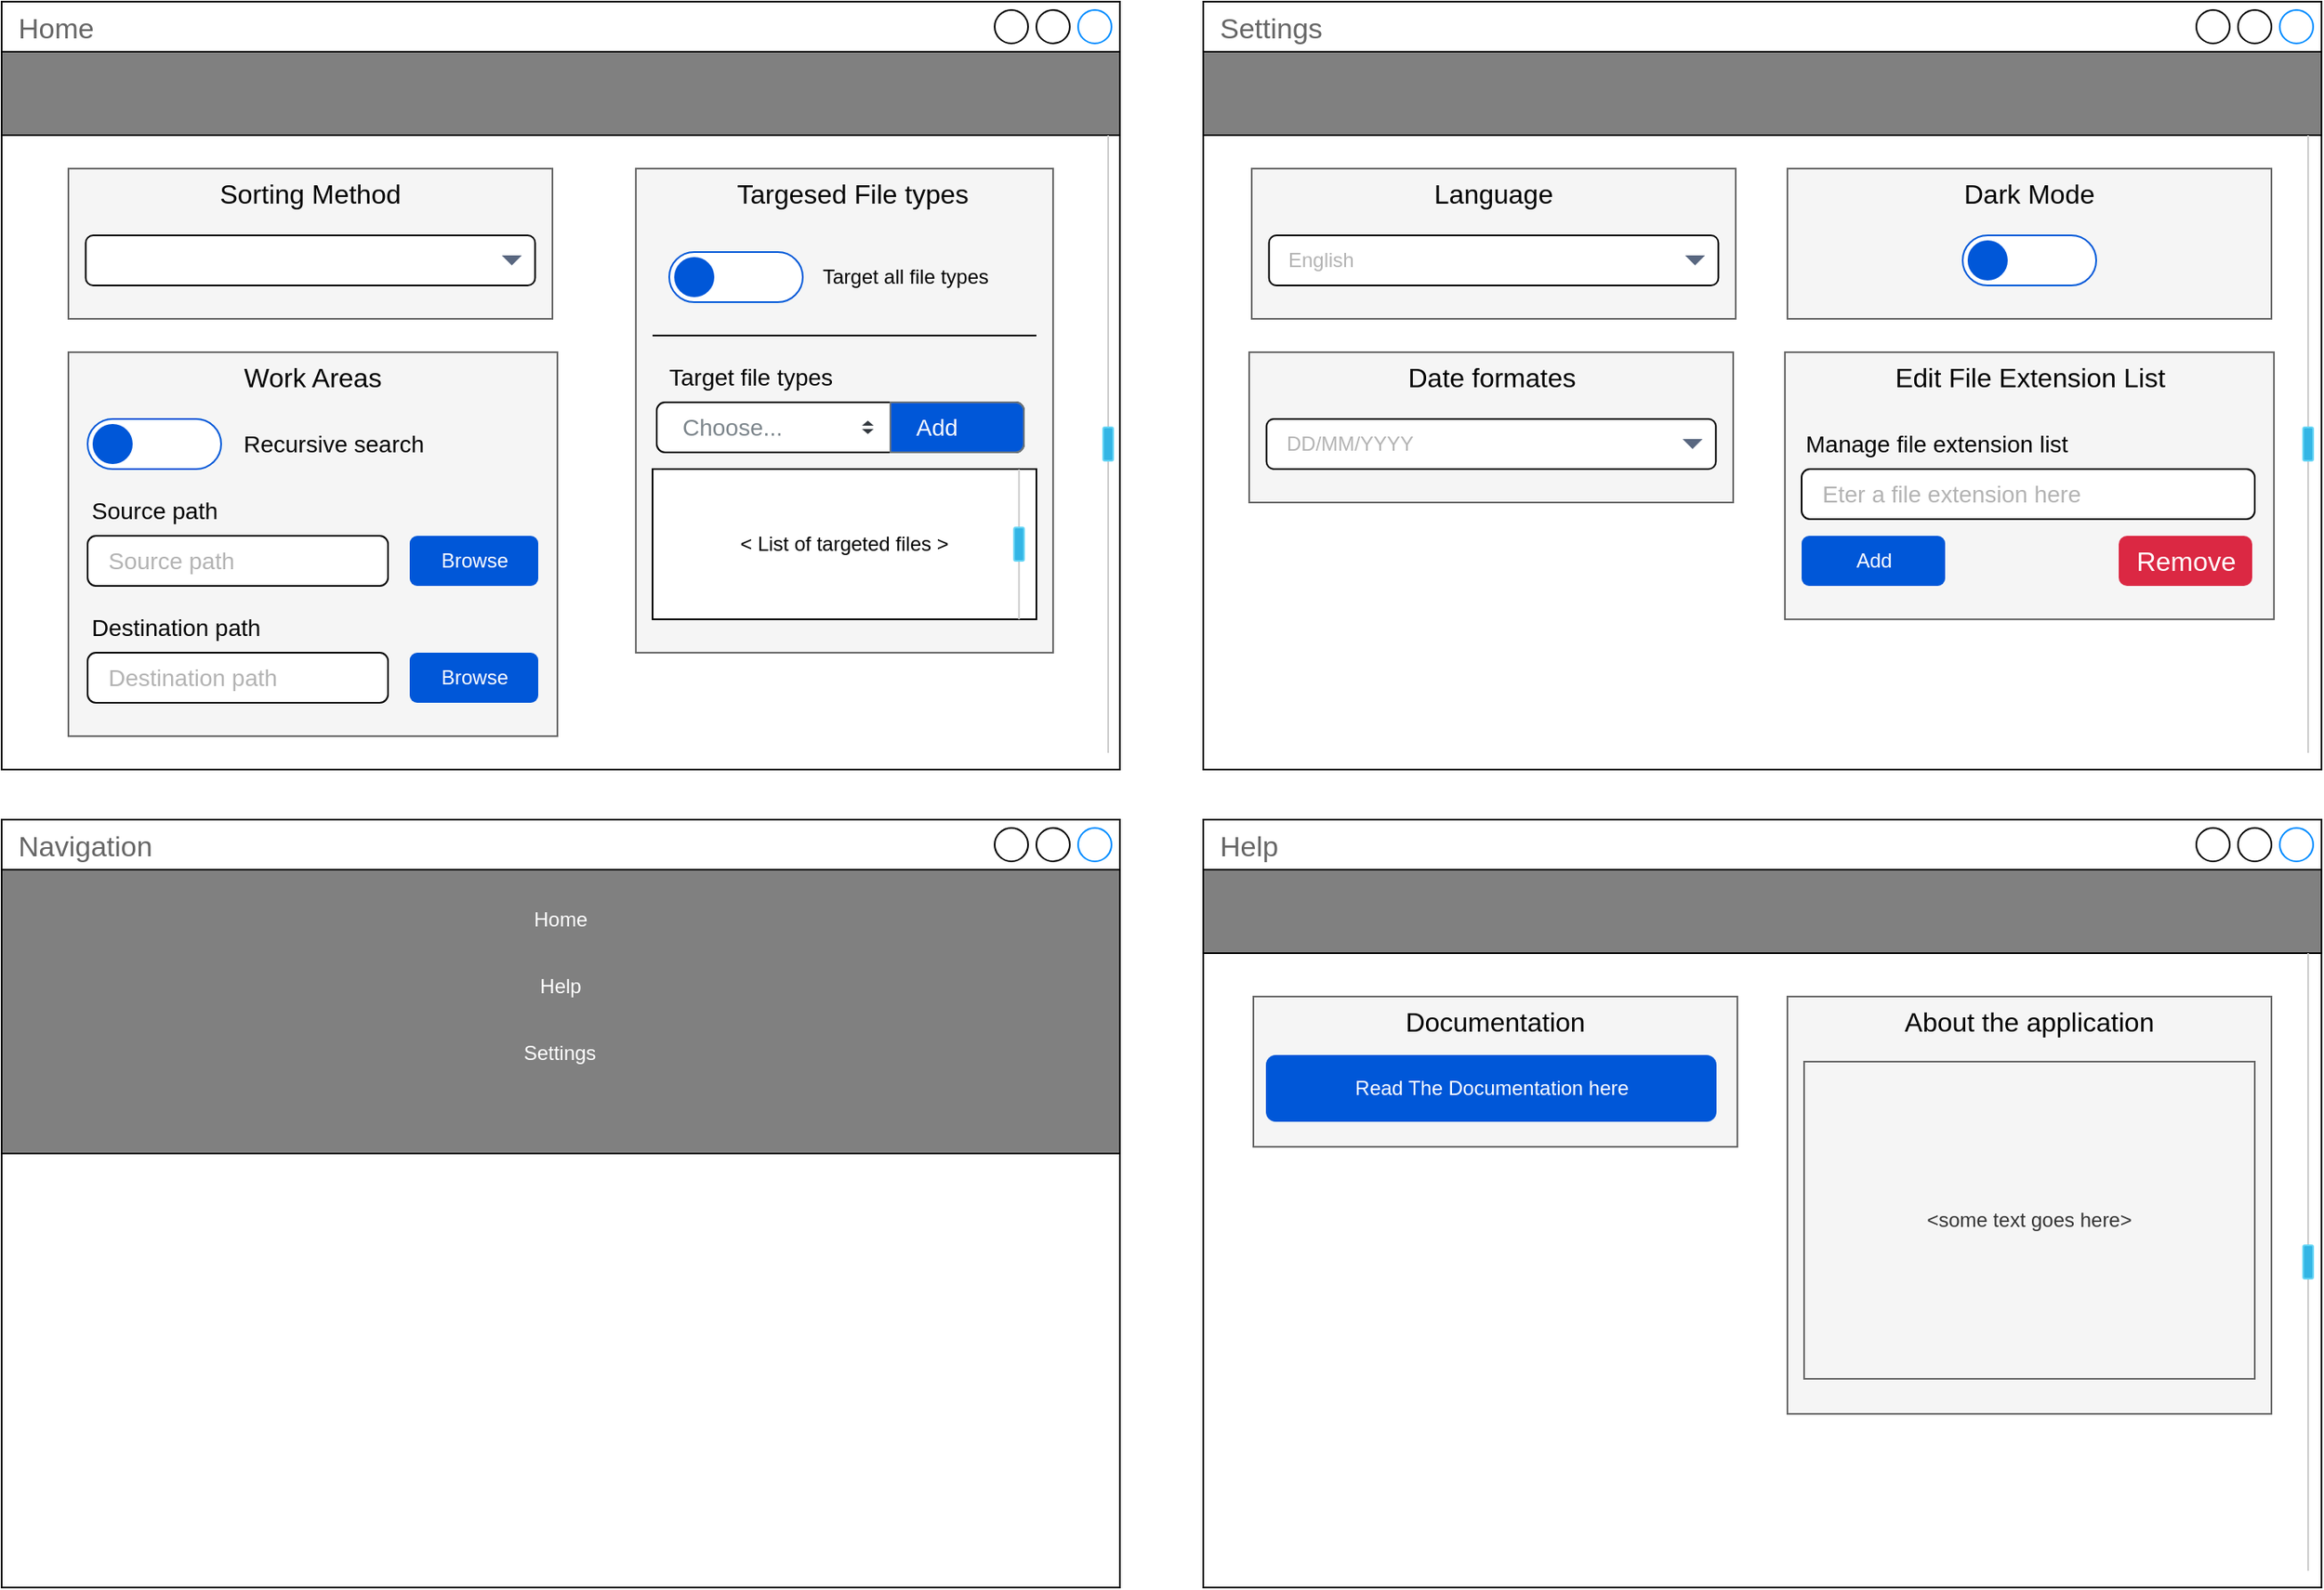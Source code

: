 <mxfile version="21.6.6" type="device">
  <diagram name="Side-1" id="iK7WVYWB_8hDg1n6MDxx">
    <mxGraphModel dx="2100" dy="954" grid="1" gridSize="10" guides="1" tooltips="1" connect="1" arrows="1" fold="1" page="1" pageScale="1" pageWidth="827" pageHeight="1169" math="0" shadow="0">
      <root>
        <mxCell id="0" />
        <mxCell id="1" parent="0" />
        <mxCell id="2r5bWUdKBcwaZxdGV_BO-7" value="Help" style="strokeWidth=1;shadow=0;dashed=0;align=center;html=1;shape=mxgraph.mockup.containers.window;align=left;verticalAlign=top;spacingLeft=8;strokeColor2=#008cff;strokeColor3=#c4c4c4;fontColor=#666666;mainText=;fontSize=17;labelBackgroundColor=none;whiteSpace=wrap;" vertex="1" parent="1">
          <mxGeometry x="750" y="510" width="670" height="460" as="geometry" />
        </mxCell>
        <mxCell id="2r5bWUdKBcwaZxdGV_BO-73" value="" style="rounded=0;whiteSpace=wrap;html=1;fillColor=#f5f5f5;fontColor=#333333;strokeColor=#666666;" vertex="1" parent="1">
          <mxGeometry x="780" y="616" width="290" height="90" as="geometry" />
        </mxCell>
        <mxCell id="ZluXWlCflTEZ4AaCU_h1-113" value="Home" style="strokeWidth=1;shadow=0;dashed=0;align=center;html=1;shape=mxgraph.mockup.containers.window;align=left;verticalAlign=top;spacingLeft=8;strokeColor2=#008cff;strokeColor3=#c4c4c4;fontColor=#666666;mainText=;fontSize=17;labelBackgroundColor=none;whiteSpace=wrap;" parent="1" vertex="1">
          <mxGeometry x="30" y="20" width="670" height="460" as="geometry" />
        </mxCell>
        <mxCell id="ZluXWlCflTEZ4AaCU_h1-133" value="" style="rounded=0;whiteSpace=wrap;html=1;fillColor=#808080;" parent="1" vertex="1">
          <mxGeometry x="30" y="50" width="670" height="50" as="geometry" />
        </mxCell>
        <mxCell id="ZluXWlCflTEZ4AaCU_h1-128" value="" style="group" parent="1" vertex="1" connectable="0">
          <mxGeometry x="70" y="230" width="293" height="230" as="geometry" />
        </mxCell>
        <mxCell id="ZluXWlCflTEZ4AaCU_h1-107" value="" style="rounded=0;whiteSpace=wrap;html=1;fillColor=#f5f5f5;fontColor=#333333;strokeColor=#666666;" parent="ZluXWlCflTEZ4AaCU_h1-128" vertex="1">
          <mxGeometry width="293" height="230" as="geometry" />
        </mxCell>
        <mxCell id="ZluXWlCflTEZ4AaCU_h1-109" value="&lt;font color=&quot;#b3b3b3&quot;&gt;Source path&lt;/font&gt;" style="html=1;shadow=0;dashed=0;shape=mxgraph.bootstrap.rrect;rSize=5;strokeWidth=1;whiteSpace=wrap;align=left;verticalAlign=middle;spacingLeft=10;fontSize=14;" parent="ZluXWlCflTEZ4AaCU_h1-128" vertex="1">
          <mxGeometry x="11.5" y="110" width="180" height="30" as="geometry" />
        </mxCell>
        <mxCell id="ZluXWlCflTEZ4AaCU_h1-110" value="&lt;font color=&quot;#b3b3b3&quot;&gt;Destination path&lt;/font&gt;" style="html=1;shadow=0;dashed=0;shape=mxgraph.bootstrap.rrect;rSize=5;strokeWidth=1;whiteSpace=wrap;align=left;verticalAlign=middle;spacingLeft=10;fontSize=14;" parent="ZluXWlCflTEZ4AaCU_h1-128" vertex="1">
          <mxGeometry x="11.5" y="180" width="180" height="30" as="geometry" />
        </mxCell>
        <mxCell id="ZluXWlCflTEZ4AaCU_h1-111" value="&lt;font style=&quot;font-size: 14px;&quot;&gt;Source path&lt;/font&gt;" style="text;html=1;strokeColor=none;fillColor=none;align=left;verticalAlign=middle;whiteSpace=wrap;rounded=0;" parent="ZluXWlCflTEZ4AaCU_h1-128" vertex="1">
          <mxGeometry x="11.5" y="80" width="271.5" height="30" as="geometry" />
        </mxCell>
        <mxCell id="ZluXWlCflTEZ4AaCU_h1-112" value="&lt;font style=&quot;font-size: 14px;&quot;&gt;Destination path&lt;/font&gt;" style="text;html=1;strokeColor=none;fillColor=none;align=left;verticalAlign=middle;whiteSpace=wrap;rounded=0;" parent="ZluXWlCflTEZ4AaCU_h1-128" vertex="1">
          <mxGeometry x="11.5" y="150" width="271.5" height="30" as="geometry" />
        </mxCell>
        <mxCell id="ZluXWlCflTEZ4AaCU_h1-121" value="Browse" style="rounded=1;fillColor=#0057D8;strokeColor=none;html=1;whiteSpace=wrap;fontColor=#ffffff;align=center;verticalAlign=middle;fontStyle=0;fontSize=12;sketch=0;" parent="ZluXWlCflTEZ4AaCU_h1-128" vertex="1">
          <mxGeometry x="204.5" y="110" width="77" height="30" as="geometry" />
        </mxCell>
        <mxCell id="ZluXWlCflTEZ4AaCU_h1-122" value="Browse" style="rounded=1;fillColor=#0057D8;strokeColor=none;html=1;whiteSpace=wrap;fontColor=#ffffff;align=center;verticalAlign=middle;fontStyle=0;fontSize=12;sketch=0;" parent="ZluXWlCflTEZ4AaCU_h1-128" vertex="1">
          <mxGeometry x="204.5" y="180" width="77" height="30" as="geometry" />
        </mxCell>
        <mxCell id="ZluXWlCflTEZ4AaCU_h1-125" value="&lt;font style=&quot;font-size: 16px;&quot;&gt;Work Areas&lt;/font&gt;" style="text;html=1;strokeColor=none;fillColor=none;align=center;verticalAlign=middle;whiteSpace=wrap;rounded=0;" parent="ZluXWlCflTEZ4AaCU_h1-128" vertex="1">
          <mxGeometry width="293" height="30" as="geometry" />
        </mxCell>
        <mxCell id="ZluXWlCflTEZ4AaCU_h1-126" value="&amp;nbsp; &amp;nbsp; &amp;nbsp; &amp;nbsp; &amp;nbsp;&amp;nbsp;" style="html=1;shadow=0;dashed=0;shape=mxgraph.bootstrap.switch;strokeColor=#0057d8;strokeWidth=1;fillColor=#ffffff;fontColor=#212529;onStrokeColor=#ffffff;onFillColor=#0085FC;align=left;verticalAlign=middle;spacingLeft=10;labelPosition=right;verticalLabelPosition=middle;buttonState=0;sketch=0;" parent="ZluXWlCflTEZ4AaCU_h1-128" vertex="1">
          <mxGeometry x="11.5" y="40" width="80" height="30" as="geometry" />
        </mxCell>
        <mxCell id="ZluXWlCflTEZ4AaCU_h1-127" value="&lt;font style=&quot;font-size: 14px;&quot;&gt;Recursive search&lt;/font&gt;" style="text;html=1;strokeColor=none;fillColor=none;align=left;verticalAlign=middle;whiteSpace=wrap;rounded=0;" parent="ZluXWlCflTEZ4AaCU_h1-128" vertex="1">
          <mxGeometry x="103" y="40" width="180" height="30" as="geometry" />
        </mxCell>
        <mxCell id="ZluXWlCflTEZ4AaCU_h1-20" value="" style="shape=image;html=1;verticalAlign=top;verticalLabelPosition=bottom;labelBackgroundColor=#ffffff;imageAspect=0;aspect=fixed;image=https://cdn3.iconfinder.com/data/icons/minimalisticons/28/burger-menu-1-128.png;fontColor=default;labelBorderColor=none;" parent="1" vertex="1">
          <mxGeometry x="40" y="60" width="30" height="30" as="geometry" />
        </mxCell>
        <mxCell id="ZluXWlCflTEZ4AaCU_h1-137" value="" style="group" parent="1" vertex="1" connectable="0">
          <mxGeometry x="70" y="120" width="290" height="90" as="geometry" />
        </mxCell>
        <mxCell id="ZluXWlCflTEZ4AaCU_h1-105" value="" style="rounded=0;whiteSpace=wrap;html=1;fillColor=#f5f5f5;fontColor=#333333;strokeColor=#666666;" parent="ZluXWlCflTEZ4AaCU_h1-137" vertex="1">
          <mxGeometry width="290" height="90" as="geometry" />
        </mxCell>
        <mxCell id="ZluXWlCflTEZ4AaCU_h1-123" value="&lt;font style=&quot;font-size: 16px;&quot;&gt;Sorting Method&lt;/font&gt;" style="text;html=1;strokeColor=none;fillColor=none;align=center;verticalAlign=middle;whiteSpace=wrap;rounded=0;" parent="ZluXWlCflTEZ4AaCU_h1-137" vertex="1">
          <mxGeometry width="290" height="30" as="geometry" />
        </mxCell>
        <mxCell id="ZluXWlCflTEZ4AaCU_h1-55" value="" style="rounded=1;html=1;whiteSpace=wrap;align=left;fontSize=12;spacingLeft=10;sketch=0;" parent="ZluXWlCflTEZ4AaCU_h1-137" vertex="1">
          <mxGeometry x="10.357" y="40" width="269.286" height="30" as="geometry" />
        </mxCell>
        <mxCell id="ZluXWlCflTEZ4AaCU_h1-56" value="" style="shape=triangle;direction=south;fillColor=#596780;strokeColor=none;html=1;sketch=0;" parent="ZluXWlCflTEZ4AaCU_h1-55" vertex="1">
          <mxGeometry x="1" y="0.5" width="12" height="6" relative="1" as="geometry">
            <mxPoint x="-20" y="-3" as="offset" />
          </mxGeometry>
        </mxCell>
        <mxCell id="ZluXWlCflTEZ4AaCU_h1-131" value="Navigation" style="strokeWidth=1;shadow=0;dashed=0;align=center;html=1;shape=mxgraph.mockup.containers.window;align=left;verticalAlign=top;spacingLeft=8;strokeColor2=#008cff;strokeColor3=#c4c4c4;fontColor=#666666;mainText=;fontSize=17;labelBackgroundColor=none;whiteSpace=wrap;" parent="1" vertex="1">
          <mxGeometry x="30" y="510" width="670" height="460" as="geometry" />
        </mxCell>
        <mxCell id="ZluXWlCflTEZ4AaCU_h1-138" value="" style="rounded=0;whiteSpace=wrap;html=1;fillColor=#808080;" parent="1" vertex="1">
          <mxGeometry x="30" y="540" width="670" height="170" as="geometry" />
        </mxCell>
        <mxCell id="ZluXWlCflTEZ4AaCU_h1-132" value="" style="shape=image;html=1;verticalAlign=top;verticalLabelPosition=bottom;labelBackgroundColor=#ffffff;imageAspect=0;aspect=fixed;image=https://cdn3.iconfinder.com/data/icons/minimalisticons/28/burger-menu-1-128.png" parent="1" vertex="1">
          <mxGeometry x="50" y="670" width="30" height="30" as="geometry" />
        </mxCell>
        <mxCell id="ZluXWlCflTEZ4AaCU_h1-142" value="&lt;font color=&quot;#ffffff&quot;&gt;Home&lt;/font&gt;" style="rounded=0;whiteSpace=wrap;html=1;strokeColor=none;fillColor=none;" parent="1" vertex="1">
          <mxGeometry x="30" y="550" width="670" height="40" as="geometry" />
        </mxCell>
        <mxCell id="ZluXWlCflTEZ4AaCU_h1-143" value="&lt;font color=&quot;#ffffff&quot;&gt;Help&lt;/font&gt;" style="rounded=0;whiteSpace=wrap;html=1;strokeColor=none;fillColor=none;" parent="1" vertex="1">
          <mxGeometry x="30" y="590" width="670" height="40" as="geometry" />
        </mxCell>
        <mxCell id="ZluXWlCflTEZ4AaCU_h1-144" value="Settings" style="strokeWidth=1;shadow=0;dashed=0;align=center;html=1;shape=mxgraph.mockup.containers.window;align=left;verticalAlign=top;spacingLeft=8;strokeColor2=#008cff;strokeColor3=#c4c4c4;fontColor=#666666;mainText=;fontSize=17;labelBackgroundColor=none;whiteSpace=wrap;" parent="1" vertex="1">
          <mxGeometry x="750" y="20" width="670" height="460" as="geometry" />
        </mxCell>
        <mxCell id="ZluXWlCflTEZ4AaCU_h1-145" value="" style="rounded=0;whiteSpace=wrap;html=1;fillColor=#808080;" parent="1" vertex="1">
          <mxGeometry x="750" y="50" width="670" height="50" as="geometry" />
        </mxCell>
        <mxCell id="ZluXWlCflTEZ4AaCU_h1-171" value="" style="shape=image;html=1;verticalAlign=top;verticalLabelPosition=bottom;labelBackgroundColor=#ffffff;imageAspect=0;aspect=fixed;image=https://cdn3.iconfinder.com/data/icons/minimalisticons/28/burger-menu-1-128.png;fontColor=default;labelBorderColor=none;" parent="1" vertex="1">
          <mxGeometry x="760" y="60" width="30" height="30" as="geometry" />
        </mxCell>
        <mxCell id="ZluXWlCflTEZ4AaCU_h1-177" value="" style="verticalLabelPosition=bottom;verticalAlign=top;html=1;shadow=0;dashed=0;strokeWidth=1;shape=mxgraph.android.quickscroll3;dy=0.5;fillColor=#33b5e5;strokeColor=#66D5F5;" parent="1" vertex="1">
          <mxGeometry x="1409" y="100" width="6" height="370" as="geometry" />
        </mxCell>
        <mxCell id="ZluXWlCflTEZ4AaCU_h1-178" value="" style="group" parent="1" vertex="1" connectable="0">
          <mxGeometry x="779" y="120" width="290" height="90" as="geometry" />
        </mxCell>
        <mxCell id="ZluXWlCflTEZ4AaCU_h1-179" value="" style="rounded=0;whiteSpace=wrap;html=1;fillColor=#f5f5f5;fontColor=#333333;strokeColor=#666666;" parent="ZluXWlCflTEZ4AaCU_h1-178" vertex="1">
          <mxGeometry width="290" height="90" as="geometry" />
        </mxCell>
        <mxCell id="ZluXWlCflTEZ4AaCU_h1-180" value="&lt;font style=&quot;font-size: 16px;&quot;&gt;Language&lt;/font&gt;" style="text;html=1;strokeColor=none;fillColor=none;align=center;verticalAlign=middle;whiteSpace=wrap;rounded=0;" parent="ZluXWlCflTEZ4AaCU_h1-178" vertex="1">
          <mxGeometry width="290" height="30" as="geometry" />
        </mxCell>
        <mxCell id="ZluXWlCflTEZ4AaCU_h1-181" value="&lt;font color=&quot;#b3b3b3&quot;&gt;English&lt;/font&gt;" style="rounded=1;html=1;whiteSpace=wrap;align=left;fontSize=12;spacingLeft=10;sketch=0;" parent="ZluXWlCflTEZ4AaCU_h1-178" vertex="1">
          <mxGeometry x="10.357" y="40" width="269.286" height="30" as="geometry" />
        </mxCell>
        <mxCell id="ZluXWlCflTEZ4AaCU_h1-182" value="" style="shape=triangle;direction=south;fillColor=#596780;strokeColor=none;html=1;sketch=0;" parent="ZluXWlCflTEZ4AaCU_h1-181" vertex="1">
          <mxGeometry x="1" y="0.5" width="12" height="6" relative="1" as="geometry">
            <mxPoint x="-20" y="-3" as="offset" />
          </mxGeometry>
        </mxCell>
        <mxCell id="ZluXWlCflTEZ4AaCU_h1-196" value="" style="group" parent="1" vertex="1" connectable="0">
          <mxGeometry x="1098.5" y="230" width="293" height="160" as="geometry" />
        </mxCell>
        <mxCell id="ZluXWlCflTEZ4AaCU_h1-184" value="" style="rounded=0;whiteSpace=wrap;html=1;fillColor=#f5f5f5;fontColor=#333333;strokeColor=#666666;" parent="ZluXWlCflTEZ4AaCU_h1-196" vertex="1">
          <mxGeometry width="293" height="160" as="geometry" />
        </mxCell>
        <mxCell id="ZluXWlCflTEZ4AaCU_h1-185" value="&lt;font color=&quot;#b3b3b3&quot;&gt;Eter a file extension here&lt;/font&gt;" style="html=1;shadow=0;dashed=0;shape=mxgraph.bootstrap.rrect;rSize=5;strokeWidth=1;whiteSpace=wrap;align=left;verticalAlign=middle;spacingLeft=10;fontSize=14;" parent="ZluXWlCflTEZ4AaCU_h1-196" vertex="1">
          <mxGeometry x="10" y="70" width="271.5" height="30" as="geometry" />
        </mxCell>
        <mxCell id="ZluXWlCflTEZ4AaCU_h1-187" value="&lt;font style=&quot;font-size: 14px;&quot;&gt;Manage file extension list&lt;/font&gt;" style="text;html=1;strokeColor=none;fillColor=none;align=left;verticalAlign=middle;whiteSpace=wrap;rounded=0;" parent="ZluXWlCflTEZ4AaCU_h1-196" vertex="1">
          <mxGeometry x="10" y="40" width="271.5" height="30" as="geometry" />
        </mxCell>
        <mxCell id="ZluXWlCflTEZ4AaCU_h1-191" value="&lt;span style=&quot;font-size: 16px;&quot;&gt;Edit File Extension List&lt;/span&gt;" style="text;html=1;strokeColor=none;fillColor=none;align=center;verticalAlign=middle;whiteSpace=wrap;rounded=0;" parent="ZluXWlCflTEZ4AaCU_h1-196" vertex="1">
          <mxGeometry width="293" height="30" as="geometry" />
        </mxCell>
        <mxCell id="ZluXWlCflTEZ4AaCU_h1-194" value="Add" style="rounded=1;fillColor=#0057D8;strokeColor=none;html=1;whiteSpace=wrap;fontColor=#ffffff;align=center;verticalAlign=middle;fontStyle=0;fontSize=12;sketch=0;" parent="ZluXWlCflTEZ4AaCU_h1-196" vertex="1">
          <mxGeometry x="10" y="110" width="86" height="30" as="geometry" />
        </mxCell>
        <mxCell id="ZluXWlCflTEZ4AaCU_h1-195" value="Remove" style="html=1;shadow=0;dashed=0;shape=mxgraph.bootstrap.rrect;rSize=5;strokeColor=none;strokeWidth=1;fillColor=#DB2843;fontColor=#FFFFFF;whiteSpace=wrap;align=center;verticalAlign=middle;spacingLeft=0;fontStyle=0;fontSize=16;spacing=5;" parent="ZluXWlCflTEZ4AaCU_h1-196" vertex="1">
          <mxGeometry x="200" y="110" width="80" height="30" as="geometry" />
        </mxCell>
        <mxCell id="ZluXWlCflTEZ4AaCU_h1-203" value="" style="group" parent="1" vertex="1" connectable="0">
          <mxGeometry x="1100" y="120" width="290" height="90" as="geometry" />
        </mxCell>
        <mxCell id="ZluXWlCflTEZ4AaCU_h1-198" value="" style="rounded=0;whiteSpace=wrap;html=1;fillColor=#f5f5f5;fontColor=#333333;strokeColor=#666666;" parent="ZluXWlCflTEZ4AaCU_h1-203" vertex="1">
          <mxGeometry width="290" height="90" as="geometry" />
        </mxCell>
        <mxCell id="ZluXWlCflTEZ4AaCU_h1-199" value="&lt;font style=&quot;font-size: 16px;&quot;&gt;Dark Mode&lt;/font&gt;" style="text;html=1;strokeColor=none;fillColor=none;align=center;verticalAlign=middle;whiteSpace=wrap;rounded=0;" parent="ZluXWlCflTEZ4AaCU_h1-203" vertex="1">
          <mxGeometry width="290" height="30" as="geometry" />
        </mxCell>
        <mxCell id="ZluXWlCflTEZ4AaCU_h1-202" value="&amp;nbsp; &amp;nbsp; &amp;nbsp; &amp;nbsp; &amp;nbsp;&amp;nbsp;" style="html=1;shadow=0;dashed=0;shape=mxgraph.bootstrap.switch;strokeColor=#0057d8;strokeWidth=1;fillColor=#ffffff;fontColor=#212529;onStrokeColor=#ffffff;onFillColor=#0085FC;align=left;verticalAlign=middle;spacingLeft=10;labelPosition=right;verticalLabelPosition=middle;buttonState=0;sketch=0;" parent="ZluXWlCflTEZ4AaCU_h1-203" vertex="1">
          <mxGeometry x="105" y="40" width="80" height="30" as="geometry" />
        </mxCell>
        <mxCell id="ZluXWlCflTEZ4AaCU_h1-209" value="" style="verticalLabelPosition=bottom;verticalAlign=top;html=1;shadow=0;dashed=0;strokeWidth=1;shape=mxgraph.android.quickscroll3;dy=0.5;fillColor=#33b5e5;strokeColor=#66D5F5;" parent="1" vertex="1">
          <mxGeometry x="690" y="100" width="6" height="370" as="geometry" />
        </mxCell>
        <mxCell id="2r5bWUdKBcwaZxdGV_BO-1" value="" style="group" vertex="1" connectable="0" parent="1">
          <mxGeometry x="777.5" y="230" width="290" height="90" as="geometry" />
        </mxCell>
        <mxCell id="2r5bWUdKBcwaZxdGV_BO-2" value="" style="rounded=0;whiteSpace=wrap;html=1;fillColor=#f5f5f5;fontColor=#333333;strokeColor=#666666;" vertex="1" parent="2r5bWUdKBcwaZxdGV_BO-1">
          <mxGeometry width="290" height="90" as="geometry" />
        </mxCell>
        <mxCell id="2r5bWUdKBcwaZxdGV_BO-3" value="&lt;font style=&quot;font-size: 16px;&quot;&gt;Date formates&lt;/font&gt;" style="text;html=1;strokeColor=none;fillColor=none;align=center;verticalAlign=middle;whiteSpace=wrap;rounded=0;" vertex="1" parent="2r5bWUdKBcwaZxdGV_BO-1">
          <mxGeometry width="290" height="30" as="geometry" />
        </mxCell>
        <mxCell id="2r5bWUdKBcwaZxdGV_BO-4" value="&lt;font color=&quot;#b3b3b3&quot;&gt;DD/MM/YYYY&lt;/font&gt;" style="rounded=1;html=1;whiteSpace=wrap;align=left;fontSize=12;spacingLeft=10;sketch=0;" vertex="1" parent="2r5bWUdKBcwaZxdGV_BO-1">
          <mxGeometry x="10.357" y="40" width="269.286" height="30" as="geometry" />
        </mxCell>
        <mxCell id="2r5bWUdKBcwaZxdGV_BO-5" value="" style="shape=triangle;direction=south;fillColor=#596780;strokeColor=none;html=1;sketch=0;" vertex="1" parent="2r5bWUdKBcwaZxdGV_BO-4">
          <mxGeometry x="1" y="0.5" width="12" height="6" relative="1" as="geometry">
            <mxPoint x="-20" y="-3" as="offset" />
          </mxGeometry>
        </mxCell>
        <mxCell id="2r5bWUdKBcwaZxdGV_BO-6" value="" style="group" vertex="1" connectable="0" parent="1">
          <mxGeometry x="410" y="120" width="250" height="290" as="geometry" />
        </mxCell>
        <mxCell id="ZluXWlCflTEZ4AaCU_h1-91" value="" style="rounded=0;whiteSpace=wrap;html=1;fillColor=#f5f5f5;fontColor=#333333;strokeColor=#666666;" parent="2r5bWUdKBcwaZxdGV_BO-6" vertex="1">
          <mxGeometry width="250" height="290" as="geometry" />
        </mxCell>
        <mxCell id="ZluXWlCflTEZ4AaCU_h1-90" value="&amp;nbsp; &amp;nbsp; &amp;nbsp; &amp;nbsp; &amp;nbsp;&amp;nbsp;" style="html=1;shadow=0;dashed=0;shape=mxgraph.bootstrap.switch;strokeColor=#0057d8;strokeWidth=1;fillColor=#ffffff;fontColor=#212529;onStrokeColor=#ffffff;onFillColor=#0085FC;align=left;verticalAlign=middle;spacingLeft=10;labelPosition=right;verticalLabelPosition=middle;buttonState=0;sketch=0;" parent="2r5bWUdKBcwaZxdGV_BO-6" vertex="1">
          <mxGeometry x="20" y="50" width="80" height="30" as="geometry" />
        </mxCell>
        <mxCell id="ZluXWlCflTEZ4AaCU_h1-93" value="&lt;font style=&quot;font-size: 16px;&quot;&gt;Targesed File types&lt;/font&gt;" style="text;html=1;strokeColor=none;fillColor=none;align=center;verticalAlign=middle;whiteSpace=wrap;rounded=0;" parent="2r5bWUdKBcwaZxdGV_BO-6" vertex="1">
          <mxGeometry x="10" width="240" height="30" as="geometry" />
        </mxCell>
        <mxCell id="ZluXWlCflTEZ4AaCU_h1-95" value="Target all file types" style="text;html=1;strokeColor=none;fillColor=none;align=left;verticalAlign=middle;whiteSpace=wrap;rounded=0;" parent="2r5bWUdKBcwaZxdGV_BO-6" vertex="1">
          <mxGeometry x="110" y="50" width="130" height="30" as="geometry" />
        </mxCell>
        <mxCell id="ZluXWlCflTEZ4AaCU_h1-77" value="Choose..." style="html=1;shadow=0;dashed=0;shape=mxgraph.bootstrap.rrect;rSize=5;strokeColor=#000000;html=1;whiteSpace=wrap;fillColor=#FFFFFF;fontColor=#7D868C;align=left;spacing=15;fontSize=14;" parent="2r5bWUdKBcwaZxdGV_BO-6" vertex="1">
          <mxGeometry x="12.5" y="140" width="220" height="30" as="geometry" />
        </mxCell>
        <mxCell id="ZluXWlCflTEZ4AaCU_h1-78" value="" style="shape=triangle;direction=south;fillColor=#343A40;strokeColor=none;perimeter=none;" parent="ZluXWlCflTEZ4AaCU_h1-77" vertex="1">
          <mxGeometry x="1" y="0.5" width="7" height="3" relative="1" as="geometry">
            <mxPoint x="-97" y="1" as="offset" />
          </mxGeometry>
        </mxCell>
        <mxCell id="ZluXWlCflTEZ4AaCU_h1-79" value="" style="shape=triangle;direction=north;fillColor=#343A40;strokeColor=none;perimeter=none;" parent="ZluXWlCflTEZ4AaCU_h1-77" vertex="1">
          <mxGeometry x="1" y="0.5" width="7" height="3" relative="1" as="geometry">
            <mxPoint x="-97" y="-4" as="offset" />
          </mxGeometry>
        </mxCell>
        <mxCell id="ZluXWlCflTEZ4AaCU_h1-80" value="&lt;font color=&quot;#ffffff&quot;&gt;Add&lt;/font&gt;" style="html=1;shadow=0;dashed=0;shape=mxgraph.bootstrap.rightButton;strokeColor=#6C757D;gradientColor=inherit;fontColor=inherit;fillColor=#0057d8;rSize=5;perimeter=none;whiteSpace=wrap;resizeHeight=1;fontSize=14;align=left;spacing=15;" parent="ZluXWlCflTEZ4AaCU_h1-77" vertex="1">
          <mxGeometry x="1" width="80" height="30" relative="1" as="geometry">
            <mxPoint x="-80" as="offset" />
          </mxGeometry>
        </mxCell>
        <mxCell id="ZluXWlCflTEZ4AaCU_h1-86" value="&lt;span style=&quot;font-size: 14px;&quot;&gt;Target file types&lt;/span&gt;" style="text;html=1;strokeColor=none;fillColor=none;align=left;verticalAlign=middle;whiteSpace=wrap;rounded=0;" parent="2r5bWUdKBcwaZxdGV_BO-6" vertex="1">
          <mxGeometry x="17.5" y="110" width="220" height="30" as="geometry" />
        </mxCell>
        <mxCell id="ZluXWlCflTEZ4AaCU_h1-102" value="" style="endArrow=none;html=1;rounded=0;" parent="2r5bWUdKBcwaZxdGV_BO-6" edge="1">
          <mxGeometry width="50" height="50" relative="1" as="geometry">
            <mxPoint x="10" y="100" as="sourcePoint" />
            <mxPoint x="240" y="100" as="targetPoint" />
          </mxGeometry>
        </mxCell>
        <mxCell id="ZluXWlCflTEZ4AaCU_h1-103" value="" style="group" parent="2r5bWUdKBcwaZxdGV_BO-6" vertex="1" connectable="0">
          <mxGeometry x="10" y="180" width="230" height="90" as="geometry" />
        </mxCell>
        <mxCell id="ZluXWlCflTEZ4AaCU_h1-87" value="&amp;lt; List of targeted files &amp;gt;" style="rounded=0;whiteSpace=wrap;html=1;" parent="ZluXWlCflTEZ4AaCU_h1-103" vertex="1">
          <mxGeometry width="230" height="90" as="geometry" />
        </mxCell>
        <mxCell id="ZluXWlCflTEZ4AaCU_h1-100" value="" style="verticalLabelPosition=bottom;verticalAlign=top;html=1;shadow=0;dashed=0;strokeWidth=1;shape=mxgraph.android.quickscroll3;dy=0.5;fillColor=#33b5e5;strokeColor=#66D5F5;" parent="ZluXWlCflTEZ4AaCU_h1-103" vertex="1">
          <mxGeometry x="216.31" width="6.571" height="90" as="geometry" />
        </mxCell>
        <mxCell id="2r5bWUdKBcwaZxdGV_BO-8" value="" style="rounded=0;whiteSpace=wrap;html=1;fillColor=#808080;" vertex="1" parent="1">
          <mxGeometry x="750" y="540" width="670" height="50" as="geometry" />
        </mxCell>
        <mxCell id="2r5bWUdKBcwaZxdGV_BO-9" value="" style="shape=image;html=1;verticalAlign=top;verticalLabelPosition=bottom;labelBackgroundColor=#ffffff;imageAspect=0;aspect=fixed;image=https://cdn3.iconfinder.com/data/icons/minimalisticons/28/burger-menu-1-128.png;fontColor=default;labelBorderColor=none;" vertex="1" parent="1">
          <mxGeometry x="760" y="550" width="30" height="30" as="geometry" />
        </mxCell>
        <mxCell id="2r5bWUdKBcwaZxdGV_BO-10" value="" style="verticalLabelPosition=bottom;verticalAlign=top;html=1;shadow=0;dashed=0;strokeWidth=1;shape=mxgraph.android.quickscroll3;dy=0.5;fillColor=#33b5e5;strokeColor=#66D5F5;" vertex="1" parent="1">
          <mxGeometry x="1409" y="590" width="6" height="370" as="geometry" />
        </mxCell>
        <mxCell id="2r5bWUdKBcwaZxdGV_BO-28" value="" style="rounded=0;whiteSpace=wrap;html=1;fillColor=#f5f5f5;fontColor=#333333;strokeColor=#666666;container=0;" vertex="1" parent="1">
          <mxGeometry x="1100" y="616" width="290" height="250" as="geometry" />
        </mxCell>
        <mxCell id="2r5bWUdKBcwaZxdGV_BO-29" value="&lt;font style=&quot;font-size: 16px;&quot;&gt;About the application&lt;/font&gt;" style="text;html=1;strokeColor=none;fillColor=none;align=center;verticalAlign=middle;whiteSpace=wrap;rounded=0;" vertex="1" parent="1">
          <mxGeometry x="1100" y="616" width="290" height="30" as="geometry" />
        </mxCell>
        <mxCell id="2r5bWUdKBcwaZxdGV_BO-30" value="Read The Documentation here" style="rounded=1;fillColor=#0057D8;strokeColor=none;html=1;whiteSpace=wrap;fontColor=#ffffff;align=center;verticalAlign=middle;fontStyle=0;fontSize=12;sketch=0;" vertex="1" parent="1">
          <mxGeometry x="787.5" y="651" width="270" height="40" as="geometry" />
        </mxCell>
        <mxCell id="2r5bWUdKBcwaZxdGV_BO-33" value="&amp;lt;some text goes here&amp;gt;" style="rounded=0;whiteSpace=wrap;html=1;align=center;fillColor=#f5f5f5;fontColor=#333333;strokeColor=#666666;" vertex="1" parent="1">
          <mxGeometry x="1110" y="655" width="270" height="190" as="geometry" />
        </mxCell>
        <mxCell id="2r5bWUdKBcwaZxdGV_BO-71" value="&lt;font color=&quot;#ffffff&quot;&gt;Settings&lt;/font&gt;" style="rounded=0;whiteSpace=wrap;html=1;strokeColor=none;fillColor=none;" vertex="1" parent="1">
          <mxGeometry x="29" y="630" width="671" height="40" as="geometry" />
        </mxCell>
        <mxCell id="2r5bWUdKBcwaZxdGV_BO-74" value="&lt;font style=&quot;font-size: 16px;&quot;&gt;Documentation&lt;/font&gt;" style="text;html=1;strokeColor=none;fillColor=none;align=center;verticalAlign=middle;whiteSpace=wrap;rounded=0;" vertex="1" parent="1">
          <mxGeometry x="780" y="616" width="290" height="30" as="geometry" />
        </mxCell>
      </root>
    </mxGraphModel>
  </diagram>
</mxfile>
